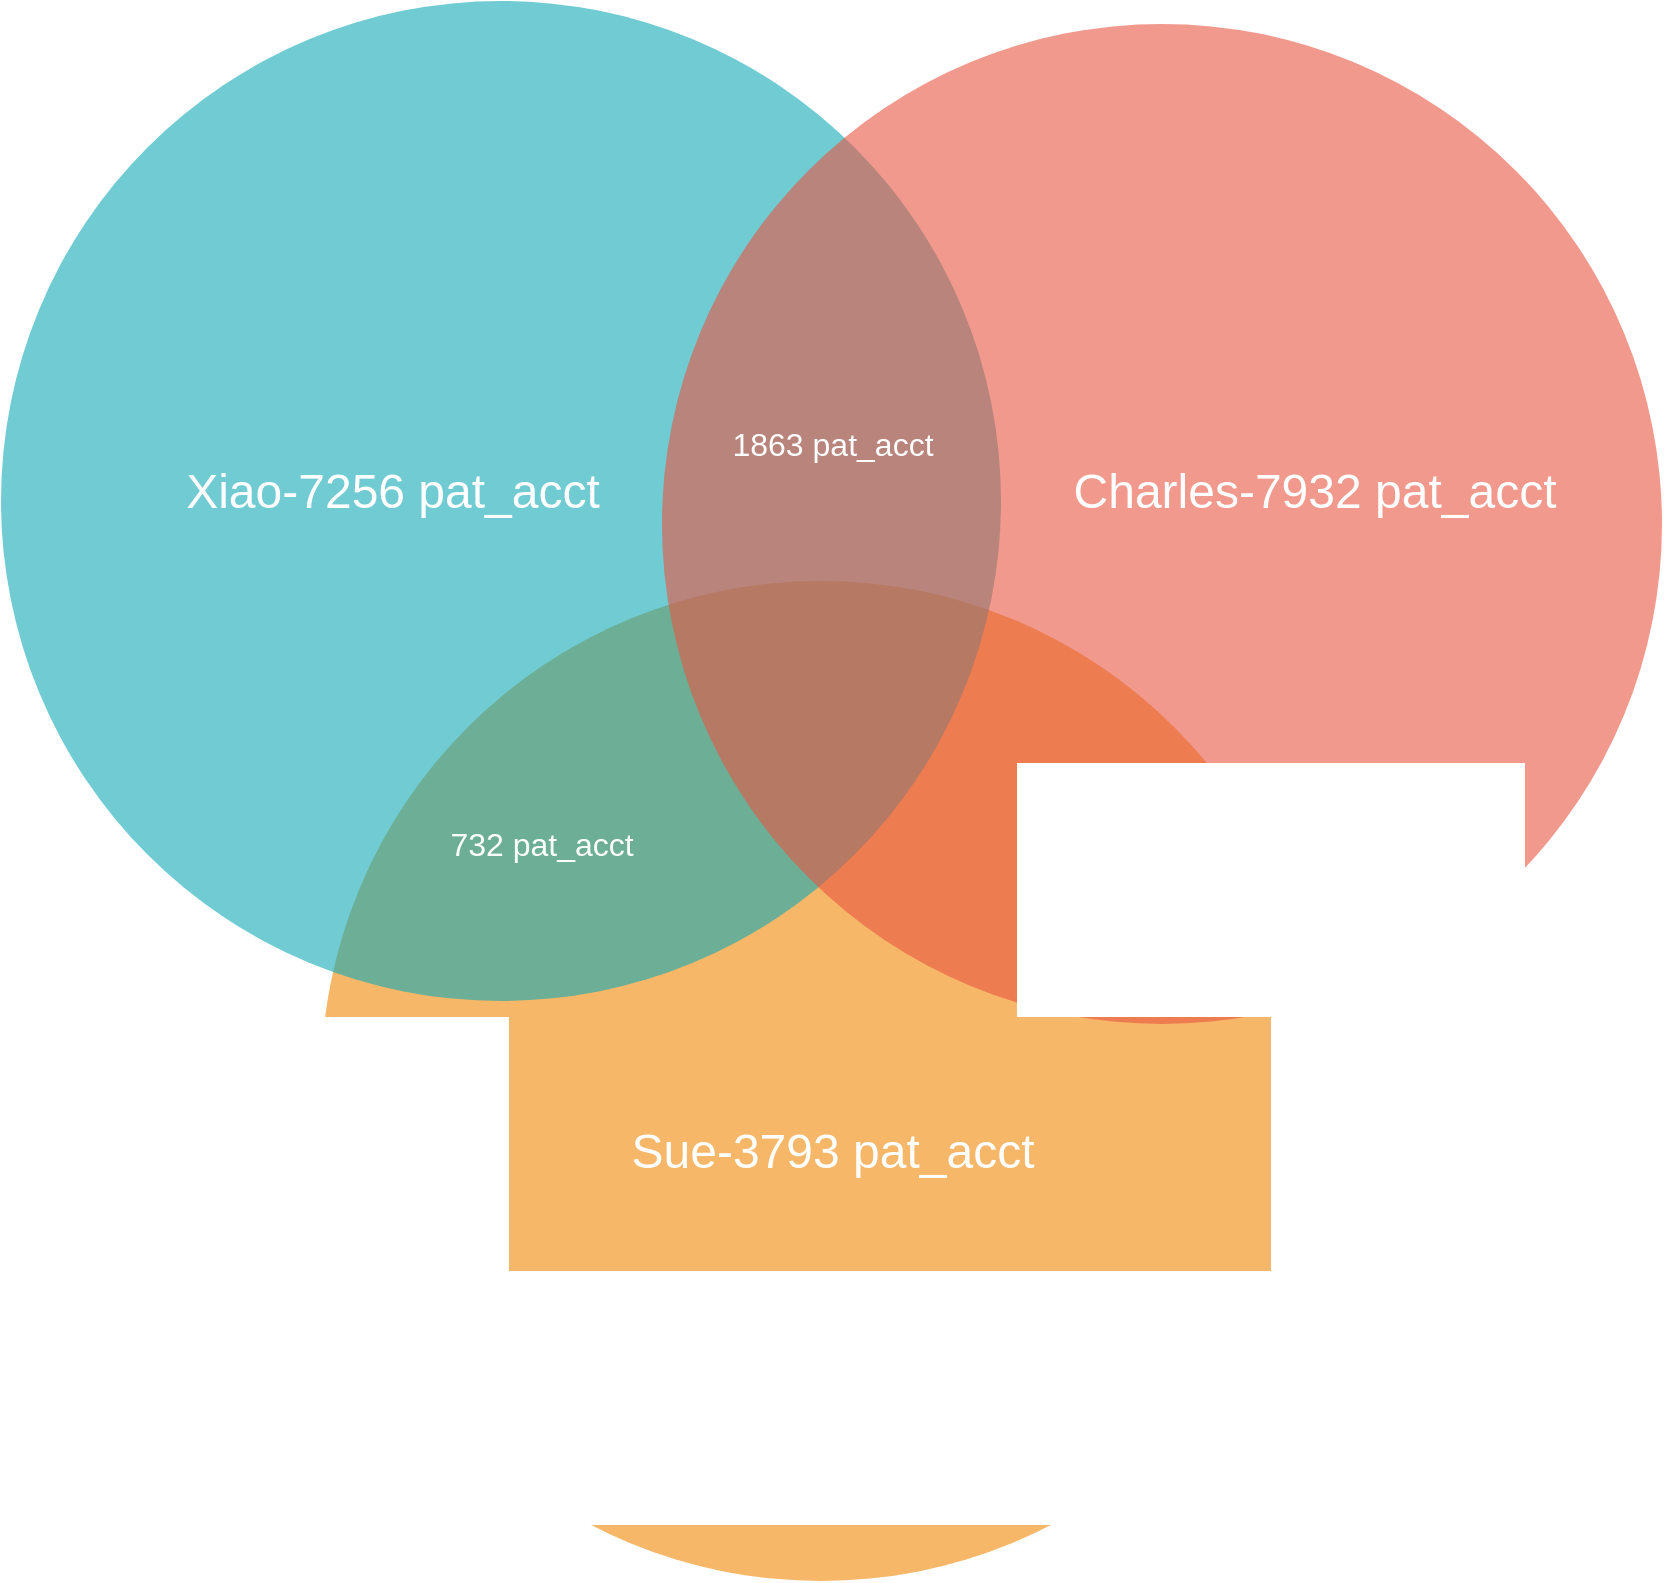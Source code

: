 <mxfile version="10.5.7" type="github"><diagram id="3228e29e-7158-1315-38df-8450db1d8a1d" name="Page-1"><mxGraphModel dx="1152" dy="723" grid="1" gridSize="10" guides="1" tooltips="1" connect="1" arrows="1" fold="1" page="1" pageScale="1" pageWidth="1169" pageHeight="827" background="#ffffff" math="0" shadow="0"><root><mxCell id="0"/><mxCell id="1" parent="0"/><mxCell id="21531" value="" style="ellipse;fillColor=#F08705;opacity=60;strokeColor=none;html=1;fontColor=#FFFFFF;" parent="1" vertex="1"><mxGeometry x="339.5" y="308.5" width="500" height="500" as="geometry"/></mxCell><mxCell id="21532" value="" style="ellipse;fillColor=#12AAB5;opacity=60;strokeColor=none;html=1;fontColor=#FFFFFF;" parent="1" vertex="1"><mxGeometry x="179.5" y="18.5" width="500" height="500" as="geometry"/></mxCell><mxCell id="21533" value="" style="ellipse;fillColor=#e85642;opacity=60;strokeColor=none;html=1;fontColor=#FFFFFF;" parent="1" vertex="1"><mxGeometry x="510" y="30" width="500" height="500" as="geometry"/></mxCell><mxCell id="21534" value="Xiao-7256 pat_acct&lt;br&gt;" style="text;fontSize=24;align=center;verticalAlign=middle;html=1;fontColor=#FFFFFF;" parent="1" vertex="1"><mxGeometry x="260" y="229" width="230" height="70" as="geometry"/></mxCell><mxCell id="21535" value="Charles-7932 pat_acct" style="text;fontSize=24;align=center;verticalAlign=middle;html=1;fontColor=#FFFFFF;" parent="1" vertex="1"><mxGeometry x="710" y="213" width="251" height="102" as="geometry"/></mxCell><mxCell id="21536" value="Sue-3793 pat_acct&lt;br&gt;" style="text;fontSize=24;align=center;verticalAlign=middle;html=1;fontColor=#FFFFFF;" parent="1" vertex="1"><mxGeometry x="499.5" y="558.5" width="190" height="70" as="geometry"/></mxCell><mxCell id="21537" value="1863 pat_acct&lt;br&gt;&lt;br&gt;" style="text;align=center;html=1;fontColor=#FFFFFF;fontSize=16;" parent="1" vertex="1"><mxGeometry x="574.5" y="224" width="40" height="40" as="geometry"/></mxCell><mxCell id="ryWDndcB5SZlrvk00XpQ-21541" style="edgeStyle=orthogonalEdgeStyle;rounded=0;orthogonalLoop=1;jettySize=auto;html=1;" edge="1" parent="1" source="ryWDndcB5SZlrvk00XpQ-21540" target="ryWDndcB5SZlrvk00XpQ-21540"><mxGeometry relative="1" as="geometry"><Array as="points"><mxPoint x="450" y="460"/><mxPoint x="450" y="460"/></Array></mxGeometry></mxCell><mxCell id="ryWDndcB5SZlrvk00XpQ-21540" value="&lt;font color=&quot;#ffffff&quot; style=&quot;font-size: 16px&quot;&gt;732 pat_acct&lt;/font&gt;&lt;br&gt;" style="text;html=1;strokeColor=none;fillColor=none;align=center;verticalAlign=middle;whiteSpace=wrap;rounded=0;" vertex="1" parent="1"><mxGeometry x="370" y="380" width="160" height="120" as="geometry"/></mxCell></root></mxGraphModel></diagram></mxfile>